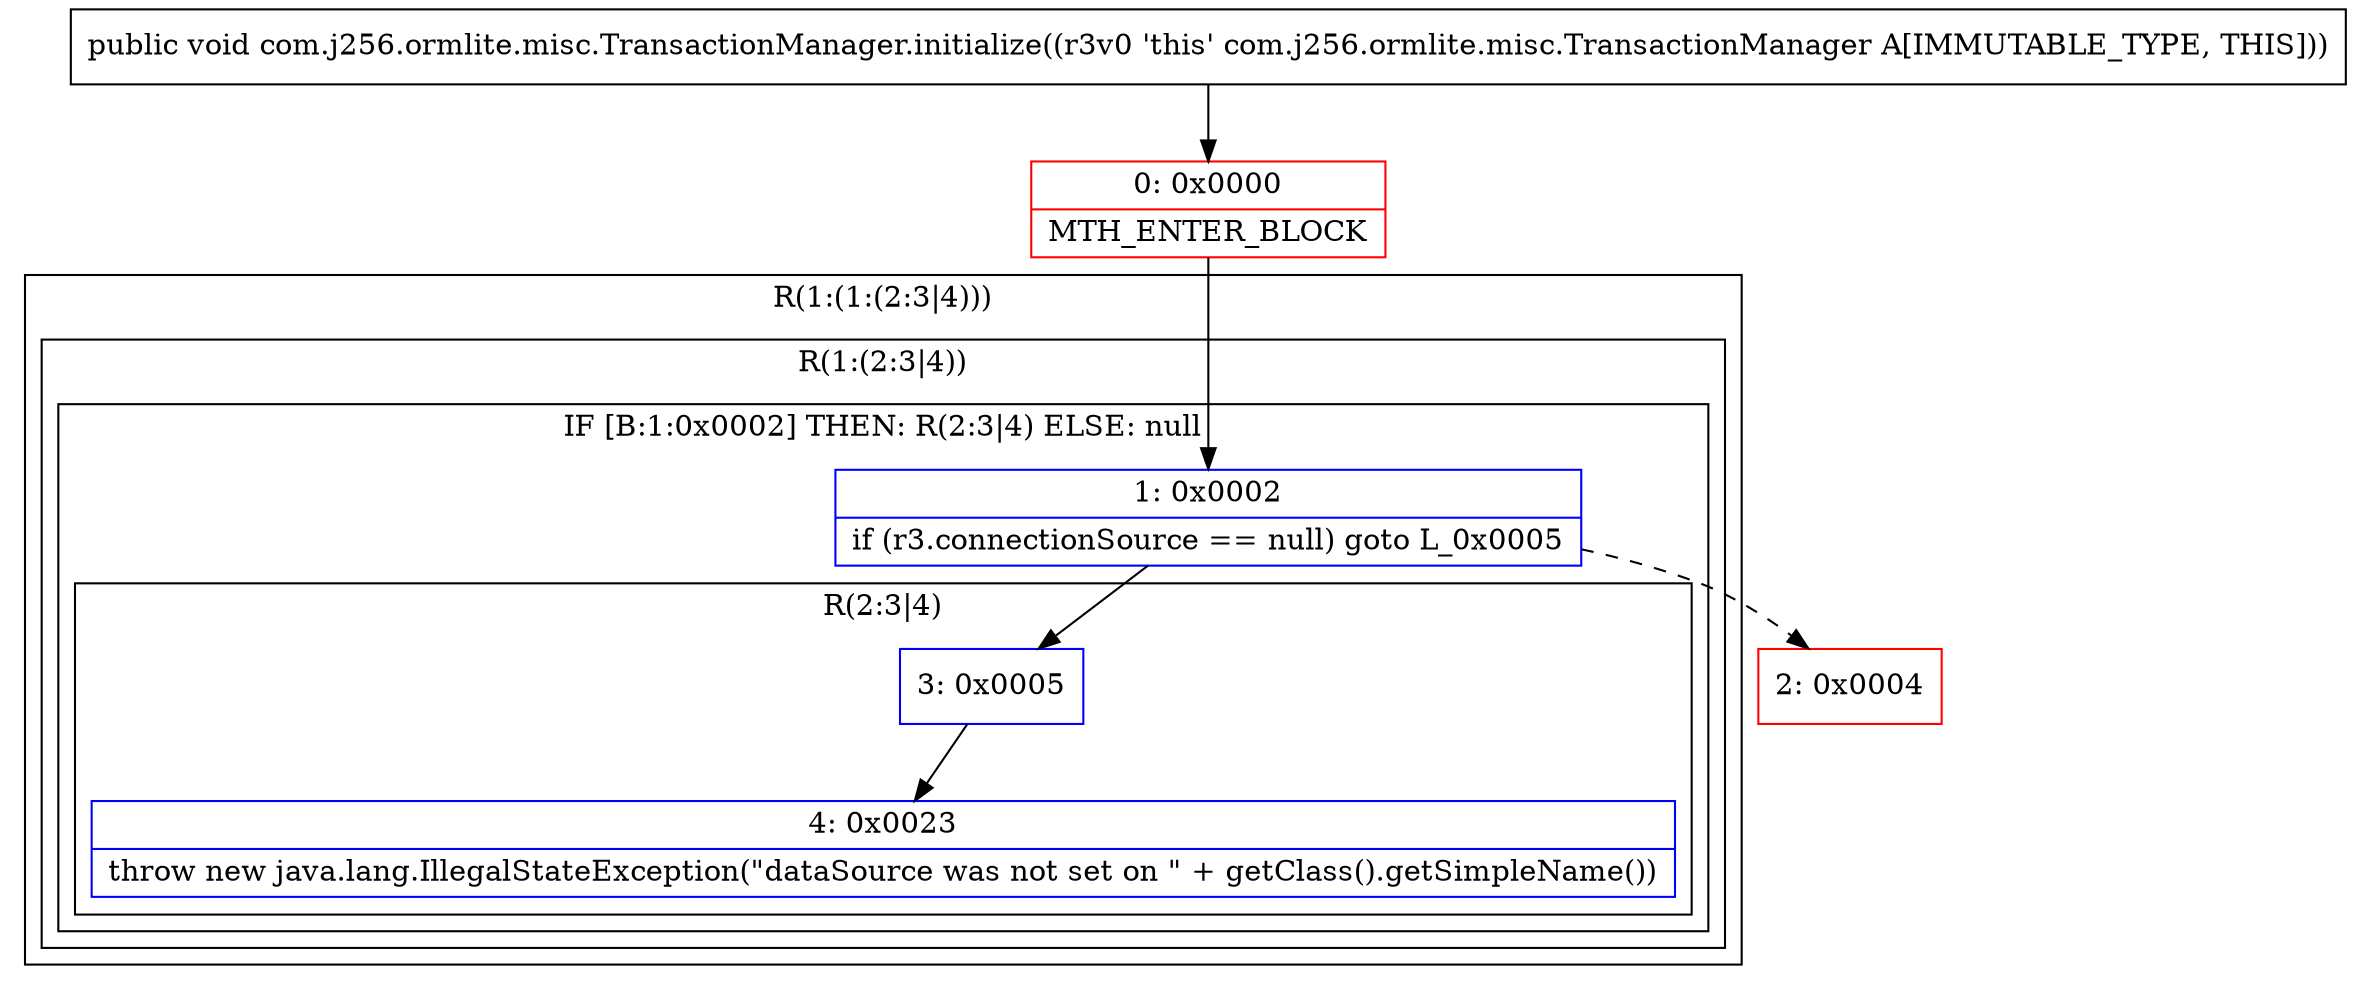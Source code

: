 digraph "CFG forcom.j256.ormlite.misc.TransactionManager.initialize()V" {
subgraph cluster_Region_374730128 {
label = "R(1:(1:(2:3|4)))";
node [shape=record,color=blue];
subgraph cluster_Region_2106390191 {
label = "R(1:(2:3|4))";
node [shape=record,color=blue];
subgraph cluster_IfRegion_1825253740 {
label = "IF [B:1:0x0002] THEN: R(2:3|4) ELSE: null";
node [shape=record,color=blue];
Node_1 [shape=record,label="{1\:\ 0x0002|if (r3.connectionSource == null) goto L_0x0005\l}"];
subgraph cluster_Region_426158335 {
label = "R(2:3|4)";
node [shape=record,color=blue];
Node_3 [shape=record,label="{3\:\ 0x0005}"];
Node_4 [shape=record,label="{4\:\ 0x0023|throw new java.lang.IllegalStateException(\"dataSource was not set on \" + getClass().getSimpleName())\l}"];
}
}
}
}
Node_0 [shape=record,color=red,label="{0\:\ 0x0000|MTH_ENTER_BLOCK\l}"];
Node_2 [shape=record,color=red,label="{2\:\ 0x0004}"];
MethodNode[shape=record,label="{public void com.j256.ormlite.misc.TransactionManager.initialize((r3v0 'this' com.j256.ormlite.misc.TransactionManager A[IMMUTABLE_TYPE, THIS])) }"];
MethodNode -> Node_0;
Node_1 -> Node_2[style=dashed];
Node_1 -> Node_3;
Node_3 -> Node_4;
Node_0 -> Node_1;
}

